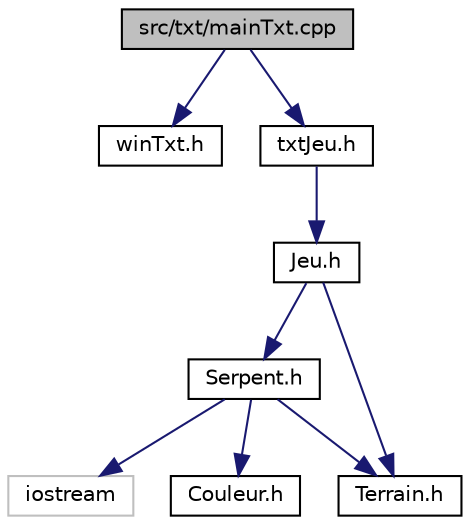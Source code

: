 digraph "src/txt/mainTxt.cpp"
{
 // LATEX_PDF_SIZE
  edge [fontname="Helvetica",fontsize="10",labelfontname="Helvetica",labelfontsize="10"];
  node [fontname="Helvetica",fontsize="10",shape=record];
  Node1 [label="src/txt/mainTxt.cpp",height=0.2,width=0.4,color="black", fillcolor="grey75", style="filled", fontcolor="black",tooltip=" "];
  Node1 -> Node2 [color="midnightblue",fontsize="10",style="solid",fontname="Helvetica"];
  Node2 [label="winTxt.h",height=0.2,width=0.4,color="black", fillcolor="white", style="filled",URL="$winTxt_8h.html",tooltip=" "];
  Node1 -> Node3 [color="midnightblue",fontsize="10",style="solid",fontname="Helvetica"];
  Node3 [label="txtJeu.h",height=0.2,width=0.4,color="black", fillcolor="white", style="filled",URL="$txtJeu_8h.html",tooltip=" "];
  Node3 -> Node4 [color="midnightblue",fontsize="10",style="solid",fontname="Helvetica"];
  Node4 [label="Jeu.h",height=0.2,width=0.4,color="black", fillcolor="white", style="filled",URL="$Jeu_8h.html",tooltip=" "];
  Node4 -> Node5 [color="midnightblue",fontsize="10",style="solid",fontname="Helvetica"];
  Node5 [label="Serpent.h",height=0.2,width=0.4,color="black", fillcolor="white", style="filled",URL="$Serpent_8h.html",tooltip="Module gérant les serpents."];
  Node5 -> Node6 [color="midnightblue",fontsize="10",style="solid",fontname="Helvetica"];
  Node6 [label="iostream",height=0.2,width=0.4,color="grey75", fillcolor="white", style="filled",tooltip=" "];
  Node5 -> Node7 [color="midnightblue",fontsize="10",style="solid",fontname="Helvetica"];
  Node7 [label="Couleur.h",height=0.2,width=0.4,color="black", fillcolor="white", style="filled",URL="$Couleur_8h.html",tooltip="Module gérant les couleurs des joueurs."];
  Node5 -> Node8 [color="midnightblue",fontsize="10",style="solid",fontname="Helvetica"];
  Node8 [label="Terrain.h",height=0.2,width=0.4,color="black", fillcolor="white", style="filled",URL="$Terrain_8h.html",tooltip="Module gérant le terrain de jeu et la trace."];
  Node4 -> Node8 [color="midnightblue",fontsize="10",style="solid",fontname="Helvetica"];
}
